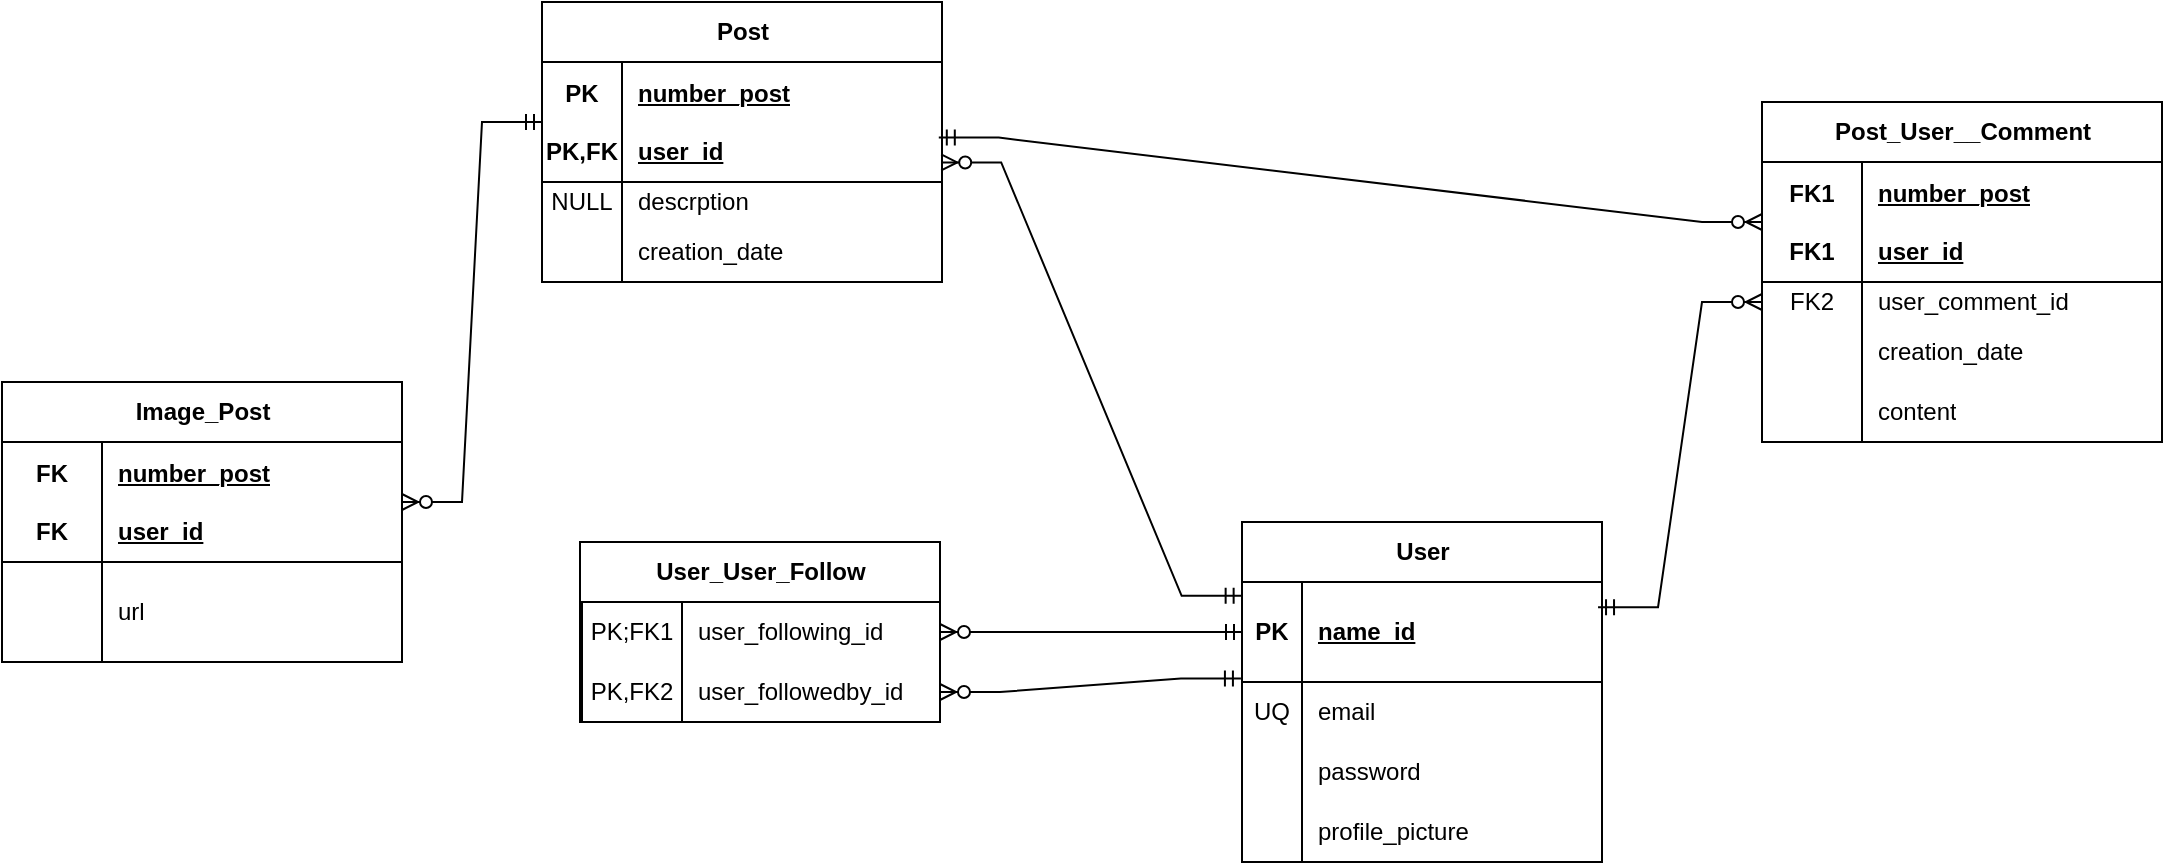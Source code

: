 <mxfile version="21.3.8" type="github">
  <diagram name="Página-1" id="3eOFqeMust3IyY0y8ack">
    <mxGraphModel dx="2261" dy="759" grid="1" gridSize="10" guides="1" tooltips="1" connect="1" arrows="1" fold="1" page="1" pageScale="1" pageWidth="827" pageHeight="1169" math="0" shadow="0">
      <root>
        <mxCell id="0" />
        <mxCell id="1" parent="0" />
        <mxCell id="ioDNIi2bVScovGzGM5WX-1" value="User" style="shape=table;startSize=30;container=1;collapsible=1;childLayout=tableLayout;fixedRows=1;rowLines=0;fontStyle=1;align=center;resizeLast=1;html=1;" vertex="1" parent="1">
          <mxGeometry x="350" y="890" width="180" height="170" as="geometry" />
        </mxCell>
        <mxCell id="ioDNIi2bVScovGzGM5WX-2" value="" style="shape=tableRow;horizontal=0;startSize=0;swimlaneHead=0;swimlaneBody=0;fillColor=none;collapsible=0;dropTarget=0;points=[[0,0.5],[1,0.5]];portConstraint=eastwest;top=0;left=0;right=0;bottom=1;" vertex="1" parent="ioDNIi2bVScovGzGM5WX-1">
          <mxGeometry y="30" width="180" height="50" as="geometry" />
        </mxCell>
        <mxCell id="ioDNIi2bVScovGzGM5WX-3" value="PK" style="shape=partialRectangle;connectable=0;fillColor=none;top=0;left=0;bottom=0;right=0;fontStyle=1;overflow=hidden;whiteSpace=wrap;html=1;" vertex="1" parent="ioDNIi2bVScovGzGM5WX-2">
          <mxGeometry width="30" height="50" as="geometry">
            <mxRectangle width="30" height="50" as="alternateBounds" />
          </mxGeometry>
        </mxCell>
        <mxCell id="ioDNIi2bVScovGzGM5WX-4" value="name_id" style="shape=partialRectangle;connectable=0;fillColor=none;top=0;left=0;bottom=0;right=0;align=left;spacingLeft=6;fontStyle=5;overflow=hidden;whiteSpace=wrap;html=1;" vertex="1" parent="ioDNIi2bVScovGzGM5WX-2">
          <mxGeometry x="30" width="150" height="50" as="geometry">
            <mxRectangle width="150" height="50" as="alternateBounds" />
          </mxGeometry>
        </mxCell>
        <mxCell id="ioDNIi2bVScovGzGM5WX-5" value="" style="shape=tableRow;horizontal=0;startSize=0;swimlaneHead=0;swimlaneBody=0;fillColor=none;collapsible=0;dropTarget=0;points=[[0,0.5],[1,0.5]];portConstraint=eastwest;top=0;left=0;right=0;bottom=0;" vertex="1" parent="ioDNIi2bVScovGzGM5WX-1">
          <mxGeometry y="80" width="180" height="30" as="geometry" />
        </mxCell>
        <mxCell id="ioDNIi2bVScovGzGM5WX-6" value="UQ" style="shape=partialRectangle;connectable=0;fillColor=none;top=0;left=0;bottom=0;right=0;editable=1;overflow=hidden;whiteSpace=wrap;html=1;" vertex="1" parent="ioDNIi2bVScovGzGM5WX-5">
          <mxGeometry width="30" height="30" as="geometry">
            <mxRectangle width="30" height="30" as="alternateBounds" />
          </mxGeometry>
        </mxCell>
        <mxCell id="ioDNIi2bVScovGzGM5WX-7" value="email" style="shape=partialRectangle;connectable=0;fillColor=none;top=0;left=0;bottom=0;right=0;align=left;spacingLeft=6;overflow=hidden;whiteSpace=wrap;html=1;" vertex="1" parent="ioDNIi2bVScovGzGM5WX-5">
          <mxGeometry x="30" width="150" height="30" as="geometry">
            <mxRectangle width="150" height="30" as="alternateBounds" />
          </mxGeometry>
        </mxCell>
        <mxCell id="ioDNIi2bVScovGzGM5WX-8" value="" style="shape=tableRow;horizontal=0;startSize=0;swimlaneHead=0;swimlaneBody=0;fillColor=none;collapsible=0;dropTarget=0;points=[[0,0.5],[1,0.5]];portConstraint=eastwest;top=0;left=0;right=0;bottom=0;" vertex="1" parent="ioDNIi2bVScovGzGM5WX-1">
          <mxGeometry y="110" width="180" height="30" as="geometry" />
        </mxCell>
        <mxCell id="ioDNIi2bVScovGzGM5WX-9" value="" style="shape=partialRectangle;connectable=0;fillColor=none;top=0;left=0;bottom=0;right=0;editable=1;overflow=hidden;whiteSpace=wrap;html=1;" vertex="1" parent="ioDNIi2bVScovGzGM5WX-8">
          <mxGeometry width="30" height="30" as="geometry">
            <mxRectangle width="30" height="30" as="alternateBounds" />
          </mxGeometry>
        </mxCell>
        <mxCell id="ioDNIi2bVScovGzGM5WX-10" value="password" style="shape=partialRectangle;connectable=0;fillColor=none;top=0;left=0;bottom=0;right=0;align=left;spacingLeft=6;overflow=hidden;whiteSpace=wrap;html=1;" vertex="1" parent="ioDNIi2bVScovGzGM5WX-8">
          <mxGeometry x="30" width="150" height="30" as="geometry">
            <mxRectangle width="150" height="30" as="alternateBounds" />
          </mxGeometry>
        </mxCell>
        <mxCell id="ioDNIi2bVScovGzGM5WX-11" value="" style="shape=tableRow;horizontal=0;startSize=0;swimlaneHead=0;swimlaneBody=0;fillColor=none;collapsible=0;dropTarget=0;points=[[0,0.5],[1,0.5]];portConstraint=eastwest;top=0;left=0;right=0;bottom=0;" vertex="1" parent="ioDNIi2bVScovGzGM5WX-1">
          <mxGeometry y="140" width="180" height="30" as="geometry" />
        </mxCell>
        <mxCell id="ioDNIi2bVScovGzGM5WX-12" value="" style="shape=partialRectangle;connectable=0;fillColor=none;top=0;left=0;bottom=0;right=0;editable=1;overflow=hidden;whiteSpace=wrap;html=1;" vertex="1" parent="ioDNIi2bVScovGzGM5WX-11">
          <mxGeometry width="30" height="30" as="geometry">
            <mxRectangle width="30" height="30" as="alternateBounds" />
          </mxGeometry>
        </mxCell>
        <mxCell id="ioDNIi2bVScovGzGM5WX-13" value="profile_picture" style="shape=partialRectangle;connectable=0;fillColor=none;top=0;left=0;bottom=0;right=0;align=left;spacingLeft=6;overflow=hidden;whiteSpace=wrap;html=1;" vertex="1" parent="ioDNIi2bVScovGzGM5WX-11">
          <mxGeometry x="30" width="150" height="30" as="geometry">
            <mxRectangle width="150" height="30" as="alternateBounds" />
          </mxGeometry>
        </mxCell>
        <mxCell id="ioDNIi2bVScovGzGM5WX-14" value="Post" style="shape=table;startSize=30;container=1;collapsible=1;childLayout=tableLayout;fixedRows=1;rowLines=0;fontStyle=1;align=center;resizeLast=1;html=1;" vertex="1" parent="1">
          <mxGeometry y="630" width="200" height="140" as="geometry" />
        </mxCell>
        <mxCell id="ioDNIi2bVScovGzGM5WX-15" value="" style="shape=tableRow;horizontal=0;startSize=0;swimlaneHead=0;swimlaneBody=0;fillColor=none;collapsible=0;dropTarget=0;points=[[0,0.5],[1,0.5]];portConstraint=eastwest;top=0;left=0;right=0;bottom=1;" vertex="1" parent="ioDNIi2bVScovGzGM5WX-14">
          <mxGeometry y="30" width="200" height="60" as="geometry" />
        </mxCell>
        <mxCell id="ioDNIi2bVScovGzGM5WX-16" value="PK&lt;br&gt;&lt;br&gt;PK,FK" style="shape=partialRectangle;connectable=0;fillColor=none;top=0;left=0;bottom=0;right=0;fontStyle=1;overflow=hidden;whiteSpace=wrap;html=1;" vertex="1" parent="ioDNIi2bVScovGzGM5WX-15">
          <mxGeometry width="40" height="60" as="geometry">
            <mxRectangle width="40" height="60" as="alternateBounds" />
          </mxGeometry>
        </mxCell>
        <mxCell id="ioDNIi2bVScovGzGM5WX-17" value="number_post&lt;br&gt;&lt;br&gt;user_id" style="shape=partialRectangle;connectable=0;fillColor=none;top=0;left=0;bottom=0;right=0;align=left;spacingLeft=6;fontStyle=5;overflow=hidden;whiteSpace=wrap;html=1;" vertex="1" parent="ioDNIi2bVScovGzGM5WX-15">
          <mxGeometry x="40" width="160" height="60" as="geometry">
            <mxRectangle width="160" height="60" as="alternateBounds" />
          </mxGeometry>
        </mxCell>
        <mxCell id="ioDNIi2bVScovGzGM5WX-18" value="" style="shape=tableRow;horizontal=0;startSize=0;swimlaneHead=0;swimlaneBody=0;fillColor=none;collapsible=0;dropTarget=0;points=[[0,0.5],[1,0.5]];portConstraint=eastwest;top=0;left=0;right=0;bottom=0;strokeColor=#F0F0F0;" vertex="1" parent="ioDNIi2bVScovGzGM5WX-14">
          <mxGeometry y="90" width="200" height="20" as="geometry" />
        </mxCell>
        <mxCell id="ioDNIi2bVScovGzGM5WX-19" value="NULL" style="shape=partialRectangle;connectable=0;fillColor=none;top=0;left=0;bottom=0;right=0;editable=1;overflow=hidden;whiteSpace=wrap;html=1;" vertex="1" parent="ioDNIi2bVScovGzGM5WX-18">
          <mxGeometry width="40" height="20" as="geometry">
            <mxRectangle width="40" height="20" as="alternateBounds" />
          </mxGeometry>
        </mxCell>
        <mxCell id="ioDNIi2bVScovGzGM5WX-20" value="descrption" style="shape=partialRectangle;connectable=0;fillColor=none;top=0;left=0;bottom=0;right=0;align=left;spacingLeft=6;overflow=hidden;whiteSpace=wrap;html=1;" vertex="1" parent="ioDNIi2bVScovGzGM5WX-18">
          <mxGeometry x="40" width="160" height="20" as="geometry">
            <mxRectangle width="160" height="20" as="alternateBounds" />
          </mxGeometry>
        </mxCell>
        <mxCell id="ioDNIi2bVScovGzGM5WX-21" value="" style="shape=tableRow;horizontal=0;startSize=0;swimlaneHead=0;swimlaneBody=0;fillColor=none;collapsible=0;dropTarget=0;points=[[0,0.5],[1,0.5]];portConstraint=eastwest;top=0;left=0;right=0;bottom=0;" vertex="1" parent="ioDNIi2bVScovGzGM5WX-14">
          <mxGeometry y="110" width="200" height="30" as="geometry" />
        </mxCell>
        <mxCell id="ioDNIi2bVScovGzGM5WX-22" value="" style="shape=partialRectangle;connectable=0;fillColor=none;top=0;left=0;bottom=0;right=0;editable=1;overflow=hidden;whiteSpace=wrap;html=1;" vertex="1" parent="ioDNIi2bVScovGzGM5WX-21">
          <mxGeometry width="40" height="30" as="geometry">
            <mxRectangle width="40" height="30" as="alternateBounds" />
          </mxGeometry>
        </mxCell>
        <mxCell id="ioDNIi2bVScovGzGM5WX-23" value="creation_date" style="shape=partialRectangle;connectable=0;fillColor=none;top=0;left=0;bottom=0;right=0;align=left;spacingLeft=6;overflow=hidden;whiteSpace=wrap;html=1;" vertex="1" parent="ioDNIi2bVScovGzGM5WX-21">
          <mxGeometry x="40" width="160" height="30" as="geometry">
            <mxRectangle width="160" height="30" as="alternateBounds" />
          </mxGeometry>
        </mxCell>
        <mxCell id="ioDNIi2bVScovGzGM5WX-46" value="Post_User__Comment" style="shape=table;startSize=30;container=1;collapsible=1;childLayout=tableLayout;fixedRows=1;rowLines=0;fontStyle=1;align=center;resizeLast=1;html=1;columnLines=1;" vertex="1" parent="1">
          <mxGeometry x="610" y="680" width="200" height="170" as="geometry" />
        </mxCell>
        <mxCell id="ioDNIi2bVScovGzGM5WX-47" value="" style="shape=tableRow;horizontal=0;startSize=0;swimlaneHead=0;swimlaneBody=0;fillColor=none;collapsible=0;dropTarget=0;points=[[0,0.5],[1,0.5]];portConstraint=eastwest;top=0;left=0;right=0;bottom=1;" vertex="1" parent="ioDNIi2bVScovGzGM5WX-46">
          <mxGeometry y="30" width="200" height="60" as="geometry" />
        </mxCell>
        <mxCell id="ioDNIi2bVScovGzGM5WX-48" value="FK1&lt;br&gt;&lt;br&gt;FK1" style="shape=partialRectangle;connectable=0;fillColor=none;top=0;left=0;bottom=0;right=0;fontStyle=1;overflow=hidden;whiteSpace=wrap;html=1;" vertex="1" parent="ioDNIi2bVScovGzGM5WX-47">
          <mxGeometry width="50" height="60" as="geometry">
            <mxRectangle width="50" height="60" as="alternateBounds" />
          </mxGeometry>
        </mxCell>
        <mxCell id="ioDNIi2bVScovGzGM5WX-49" value="number_post&lt;br&gt;&lt;br&gt;user_id" style="shape=partialRectangle;connectable=0;fillColor=none;top=0;left=0;bottom=0;right=0;align=left;spacingLeft=6;fontStyle=5;overflow=hidden;whiteSpace=wrap;html=1;" vertex="1" parent="ioDNIi2bVScovGzGM5WX-47">
          <mxGeometry x="50" width="150" height="60" as="geometry">
            <mxRectangle width="150" height="60" as="alternateBounds" />
          </mxGeometry>
        </mxCell>
        <mxCell id="ioDNIi2bVScovGzGM5WX-50" value="" style="shape=tableRow;horizontal=0;startSize=0;swimlaneHead=0;swimlaneBody=0;fillColor=none;collapsible=0;dropTarget=0;points=[[0,0.5],[1,0.5]];portConstraint=eastwest;top=0;left=0;right=0;bottom=0;strokeColor=#F0F0F0;" vertex="1" parent="ioDNIi2bVScovGzGM5WX-46">
          <mxGeometry y="90" width="200" height="20" as="geometry" />
        </mxCell>
        <mxCell id="ioDNIi2bVScovGzGM5WX-51" value="FK2" style="shape=partialRectangle;connectable=0;fillColor=none;top=0;left=0;bottom=0;right=0;editable=1;overflow=hidden;whiteSpace=wrap;html=1;" vertex="1" parent="ioDNIi2bVScovGzGM5WX-50">
          <mxGeometry width="50" height="20" as="geometry">
            <mxRectangle width="50" height="20" as="alternateBounds" />
          </mxGeometry>
        </mxCell>
        <mxCell id="ioDNIi2bVScovGzGM5WX-52" value="user_comment_id" style="shape=partialRectangle;connectable=0;fillColor=none;top=0;left=0;bottom=0;right=0;align=left;spacingLeft=6;overflow=hidden;whiteSpace=wrap;html=1;" vertex="1" parent="ioDNIi2bVScovGzGM5WX-50">
          <mxGeometry x="50" width="150" height="20" as="geometry">
            <mxRectangle width="150" height="20" as="alternateBounds" />
          </mxGeometry>
        </mxCell>
        <mxCell id="ioDNIi2bVScovGzGM5WX-53" value="" style="shape=tableRow;horizontal=0;startSize=0;swimlaneHead=0;swimlaneBody=0;fillColor=none;collapsible=0;dropTarget=0;points=[[0,0.5],[1,0.5]];portConstraint=eastwest;top=0;left=0;right=0;bottom=0;" vertex="1" parent="ioDNIi2bVScovGzGM5WX-46">
          <mxGeometry y="110" width="200" height="30" as="geometry" />
        </mxCell>
        <mxCell id="ioDNIi2bVScovGzGM5WX-54" value="" style="shape=partialRectangle;connectable=0;fillColor=none;top=0;left=0;bottom=0;right=0;editable=1;overflow=hidden;whiteSpace=wrap;html=1;" vertex="1" parent="ioDNIi2bVScovGzGM5WX-53">
          <mxGeometry width="50" height="30" as="geometry">
            <mxRectangle width="50" height="30" as="alternateBounds" />
          </mxGeometry>
        </mxCell>
        <mxCell id="ioDNIi2bVScovGzGM5WX-55" value="creation_date" style="shape=partialRectangle;connectable=0;fillColor=none;top=0;left=0;bottom=0;right=0;align=left;spacingLeft=6;overflow=hidden;whiteSpace=wrap;html=1;" vertex="1" parent="ioDNIi2bVScovGzGM5WX-53">
          <mxGeometry x="50" width="150" height="30" as="geometry">
            <mxRectangle width="150" height="30" as="alternateBounds" />
          </mxGeometry>
        </mxCell>
        <mxCell id="ioDNIi2bVScovGzGM5WX-56" value="" style="shape=tableRow;horizontal=0;startSize=0;swimlaneHead=0;swimlaneBody=0;fillColor=none;collapsible=0;dropTarget=0;points=[[0,0.5],[1,0.5]];portConstraint=eastwest;top=0;left=0;right=0;bottom=0;" vertex="1" parent="ioDNIi2bVScovGzGM5WX-46">
          <mxGeometry y="140" width="200" height="30" as="geometry" />
        </mxCell>
        <mxCell id="ioDNIi2bVScovGzGM5WX-57" value="" style="shape=partialRectangle;connectable=0;fillColor=none;top=0;left=0;bottom=0;right=0;editable=1;overflow=hidden;whiteSpace=wrap;html=1;" vertex="1" parent="ioDNIi2bVScovGzGM5WX-56">
          <mxGeometry width="50" height="30" as="geometry">
            <mxRectangle width="50" height="30" as="alternateBounds" />
          </mxGeometry>
        </mxCell>
        <mxCell id="ioDNIi2bVScovGzGM5WX-58" value="content" style="shape=partialRectangle;connectable=0;fillColor=none;top=0;left=0;bottom=0;right=0;align=left;spacingLeft=6;overflow=hidden;whiteSpace=wrap;html=1;" vertex="1" parent="ioDNIi2bVScovGzGM5WX-56">
          <mxGeometry x="50" width="150" height="30" as="geometry">
            <mxRectangle width="150" height="30" as="alternateBounds" />
          </mxGeometry>
        </mxCell>
        <mxCell id="ioDNIi2bVScovGzGM5WX-65" value="" style="edgeStyle=entityRelationEdgeStyle;fontSize=12;html=1;endArrow=ERzeroToMany;startArrow=ERmandOne;rounded=0;exitX=0.989;exitY=0.252;exitDx=0;exitDy=0;entryX=0;entryY=0.5;entryDx=0;entryDy=0;exitPerimeter=0;" edge="1" parent="1" source="ioDNIi2bVScovGzGM5WX-2" target="ioDNIi2bVScovGzGM5WX-50">
          <mxGeometry width="100" height="100" relative="1" as="geometry">
            <mxPoint x="650" y="950" as="sourcePoint" />
            <mxPoint x="400" y="950" as="targetPoint" />
          </mxGeometry>
        </mxCell>
        <mxCell id="ioDNIi2bVScovGzGM5WX-67" value="" style="edgeStyle=entityRelationEdgeStyle;fontSize=12;html=1;endArrow=ERzeroToMany;startArrow=ERmandOne;rounded=0;exitX=-0.001;exitY=0.138;exitDx=0;exitDy=0;entryX=0.998;entryY=0.837;entryDx=0;entryDy=0;entryPerimeter=0;exitPerimeter=0;" edge="1" parent="1" source="ioDNIi2bVScovGzGM5WX-2" target="ioDNIi2bVScovGzGM5WX-15">
          <mxGeometry width="100" height="100" relative="1" as="geometry">
            <mxPoint x="270" y="940" as="sourcePoint" />
            <mxPoint x="350" y="975" as="targetPoint" />
          </mxGeometry>
        </mxCell>
        <mxCell id="ioDNIi2bVScovGzGM5WX-68" value="" style="edgeStyle=entityRelationEdgeStyle;fontSize=12;html=1;endArrow=ERzeroToMany;startArrow=ERmandOne;rounded=0;exitX=0.992;exitY=0.63;exitDx=0;exitDy=0;entryX=0;entryY=0.5;entryDx=0;entryDy=0;exitPerimeter=0;" edge="1" parent="1" source="ioDNIi2bVScovGzGM5WX-15" target="ioDNIi2bVScovGzGM5WX-47">
          <mxGeometry width="100" height="100" relative="1" as="geometry">
            <mxPoint x="490" y="610" as="sourcePoint" />
            <mxPoint x="570" y="645" as="targetPoint" />
          </mxGeometry>
        </mxCell>
        <mxCell id="ioDNIi2bVScovGzGM5WX-69" value="User_User_Follow" style="shape=table;startSize=30;container=1;collapsible=1;childLayout=tableLayout;fixedRows=1;rowLines=0;fontStyle=1;align=center;resizeLast=1;html=1;" vertex="1" parent="1">
          <mxGeometry x="19" y="900" width="180" height="90" as="geometry" />
        </mxCell>
        <mxCell id="ioDNIi2bVScovGzGM5WX-73" value="" style="shape=tableRow;horizontal=0;startSize=1;swimlaneHead=0;swimlaneBody=0;fillColor=none;collapsible=0;dropTarget=0;points=[[0,0.5],[1,0.5]];portConstraint=eastwest;top=0;left=0;right=0;bottom=0;" vertex="1" parent="ioDNIi2bVScovGzGM5WX-69">
          <mxGeometry y="30" width="180" height="30" as="geometry" />
        </mxCell>
        <mxCell id="ioDNIi2bVScovGzGM5WX-74" value="PK;FK1" style="shape=partialRectangle;connectable=0;fillColor=none;top=0;left=0;bottom=0;right=0;editable=1;overflow=hidden;whiteSpace=wrap;html=1;" vertex="1" parent="ioDNIi2bVScovGzGM5WX-73">
          <mxGeometry x="1" width="50" height="30" as="geometry">
            <mxRectangle width="50" height="30" as="alternateBounds" />
          </mxGeometry>
        </mxCell>
        <mxCell id="ioDNIi2bVScovGzGM5WX-75" value="user_following_id" style="shape=partialRectangle;connectable=0;fillColor=none;top=0;left=0;bottom=0;right=0;align=left;spacingLeft=6;overflow=hidden;whiteSpace=wrap;html=1;" vertex="1" parent="ioDNIi2bVScovGzGM5WX-73">
          <mxGeometry x="51" width="129" height="30" as="geometry">
            <mxRectangle width="129" height="30" as="alternateBounds" />
          </mxGeometry>
        </mxCell>
        <mxCell id="ioDNIi2bVScovGzGM5WX-76" value="" style="shape=tableRow;horizontal=0;startSize=1;swimlaneHead=0;swimlaneBody=0;fillColor=none;collapsible=0;dropTarget=0;points=[[0,0.5],[1,0.5]];portConstraint=eastwest;top=0;left=0;right=0;bottom=0;" vertex="1" parent="ioDNIi2bVScovGzGM5WX-69">
          <mxGeometry y="60" width="180" height="30" as="geometry" />
        </mxCell>
        <mxCell id="ioDNIi2bVScovGzGM5WX-77" value="PK,FK2" style="shape=partialRectangle;connectable=0;fillColor=none;top=0;left=0;bottom=0;right=0;editable=1;overflow=hidden;whiteSpace=wrap;html=1;" vertex="1" parent="ioDNIi2bVScovGzGM5WX-76">
          <mxGeometry x="1" width="50" height="30" as="geometry">
            <mxRectangle width="50" height="30" as="alternateBounds" />
          </mxGeometry>
        </mxCell>
        <mxCell id="ioDNIi2bVScovGzGM5WX-78" value="user_followedby_id" style="shape=partialRectangle;connectable=0;fillColor=none;top=0;left=0;bottom=0;right=0;align=left;spacingLeft=6;overflow=hidden;whiteSpace=wrap;html=1;" vertex="1" parent="ioDNIi2bVScovGzGM5WX-76">
          <mxGeometry x="51" width="129" height="30" as="geometry">
            <mxRectangle width="129" height="30" as="alternateBounds" />
          </mxGeometry>
        </mxCell>
        <mxCell id="ioDNIi2bVScovGzGM5WX-82" value="" style="edgeStyle=entityRelationEdgeStyle;fontSize=12;html=1;endArrow=ERzeroToMany;startArrow=ERmandOne;rounded=0;exitX=-0.003;exitY=0.964;exitDx=0;exitDy=0;exitPerimeter=0;entryX=1;entryY=0.5;entryDx=0;entryDy=0;" edge="1" parent="1" source="ioDNIi2bVScovGzGM5WX-2" target="ioDNIi2bVScovGzGM5WX-76">
          <mxGeometry width="100" height="100" relative="1" as="geometry">
            <mxPoint x="240" y="1100" as="sourcePoint" />
            <mxPoint x="320" y="950" as="targetPoint" />
          </mxGeometry>
        </mxCell>
        <mxCell id="ioDNIi2bVScovGzGM5WX-86" value="" style="edgeStyle=entityRelationEdgeStyle;fontSize=12;html=1;endArrow=ERzeroToMany;startArrow=ERmandOne;rounded=0;" edge="1" parent="1" source="ioDNIi2bVScovGzGM5WX-2" target="ioDNIi2bVScovGzGM5WX-73">
          <mxGeometry width="100" height="100" relative="1" as="geometry">
            <mxPoint x="190" y="960" as="sourcePoint" />
            <mxPoint x="330" y="850" as="targetPoint" />
          </mxGeometry>
        </mxCell>
        <mxCell id="ioDNIi2bVScovGzGM5WX-97" value="Image_Post" style="shape=table;startSize=30;container=1;collapsible=1;childLayout=tableLayout;fixedRows=1;rowLines=0;fontStyle=1;align=center;resizeLast=1;html=1;columnLines=1;" vertex="1" parent="1">
          <mxGeometry x="-270" y="820" width="200" height="140" as="geometry" />
        </mxCell>
        <mxCell id="ioDNIi2bVScovGzGM5WX-98" value="" style="shape=tableRow;horizontal=0;startSize=0;swimlaneHead=0;swimlaneBody=0;fillColor=none;collapsible=0;dropTarget=0;points=[[0,0.5],[1,0.5]];portConstraint=eastwest;top=0;left=0;right=0;bottom=1;" vertex="1" parent="ioDNIi2bVScovGzGM5WX-97">
          <mxGeometry y="30" width="200" height="60" as="geometry" />
        </mxCell>
        <mxCell id="ioDNIi2bVScovGzGM5WX-99" value="FK&lt;br&gt;&lt;br&gt;FK" style="shape=partialRectangle;connectable=0;fillColor=none;top=0;left=0;bottom=0;right=0;fontStyle=1;overflow=hidden;whiteSpace=wrap;html=1;" vertex="1" parent="ioDNIi2bVScovGzGM5WX-98">
          <mxGeometry width="50" height="60" as="geometry">
            <mxRectangle width="50" height="60" as="alternateBounds" />
          </mxGeometry>
        </mxCell>
        <mxCell id="ioDNIi2bVScovGzGM5WX-100" value="number_post&lt;br&gt;&lt;br&gt;user_id" style="shape=partialRectangle;connectable=0;fillColor=none;top=0;left=0;bottom=0;right=0;align=left;spacingLeft=6;fontStyle=5;overflow=hidden;whiteSpace=wrap;html=1;" vertex="1" parent="ioDNIi2bVScovGzGM5WX-98">
          <mxGeometry x="50" width="150" height="60" as="geometry">
            <mxRectangle width="150" height="60" as="alternateBounds" />
          </mxGeometry>
        </mxCell>
        <mxCell id="ioDNIi2bVScovGzGM5WX-101" value="" style="shape=tableRow;horizontal=0;startSize=0;swimlaneHead=0;swimlaneBody=0;fillColor=none;collapsible=0;dropTarget=0;points=[[0,0.5],[1,0.5]];portConstraint=eastwest;top=0;left=0;right=0;bottom=0;strokeColor=#F0F0F0;" vertex="1" parent="ioDNIi2bVScovGzGM5WX-97">
          <mxGeometry y="90" width="200" height="50" as="geometry" />
        </mxCell>
        <mxCell id="ioDNIi2bVScovGzGM5WX-102" value="" style="shape=partialRectangle;connectable=0;fillColor=none;top=0;left=0;bottom=0;right=0;editable=1;overflow=hidden;whiteSpace=wrap;html=1;" vertex="1" parent="ioDNIi2bVScovGzGM5WX-101">
          <mxGeometry width="50" height="50" as="geometry">
            <mxRectangle width="50" height="50" as="alternateBounds" />
          </mxGeometry>
        </mxCell>
        <mxCell id="ioDNIi2bVScovGzGM5WX-103" value="url" style="shape=partialRectangle;connectable=0;fillColor=none;top=0;left=0;bottom=0;right=0;align=left;spacingLeft=6;overflow=hidden;whiteSpace=wrap;html=1;" vertex="1" parent="ioDNIi2bVScovGzGM5WX-101">
          <mxGeometry x="50" width="150" height="50" as="geometry">
            <mxRectangle width="150" height="50" as="alternateBounds" />
          </mxGeometry>
        </mxCell>
        <mxCell id="ioDNIi2bVScovGzGM5WX-110" value="" style="edgeStyle=entityRelationEdgeStyle;fontSize=12;html=1;endArrow=ERzeroToMany;startArrow=ERmandOne;rounded=0;exitX=0;exitY=0.5;exitDx=0;exitDy=0;" edge="1" parent="1" source="ioDNIi2bVScovGzGM5WX-15" target="ioDNIi2bVScovGzGM5WX-98">
          <mxGeometry width="100" height="100" relative="1" as="geometry">
            <mxPoint x="367" y="874" as="sourcePoint" />
            <mxPoint x="424" y="1125" as="targetPoint" />
          </mxGeometry>
        </mxCell>
      </root>
    </mxGraphModel>
  </diagram>
</mxfile>
